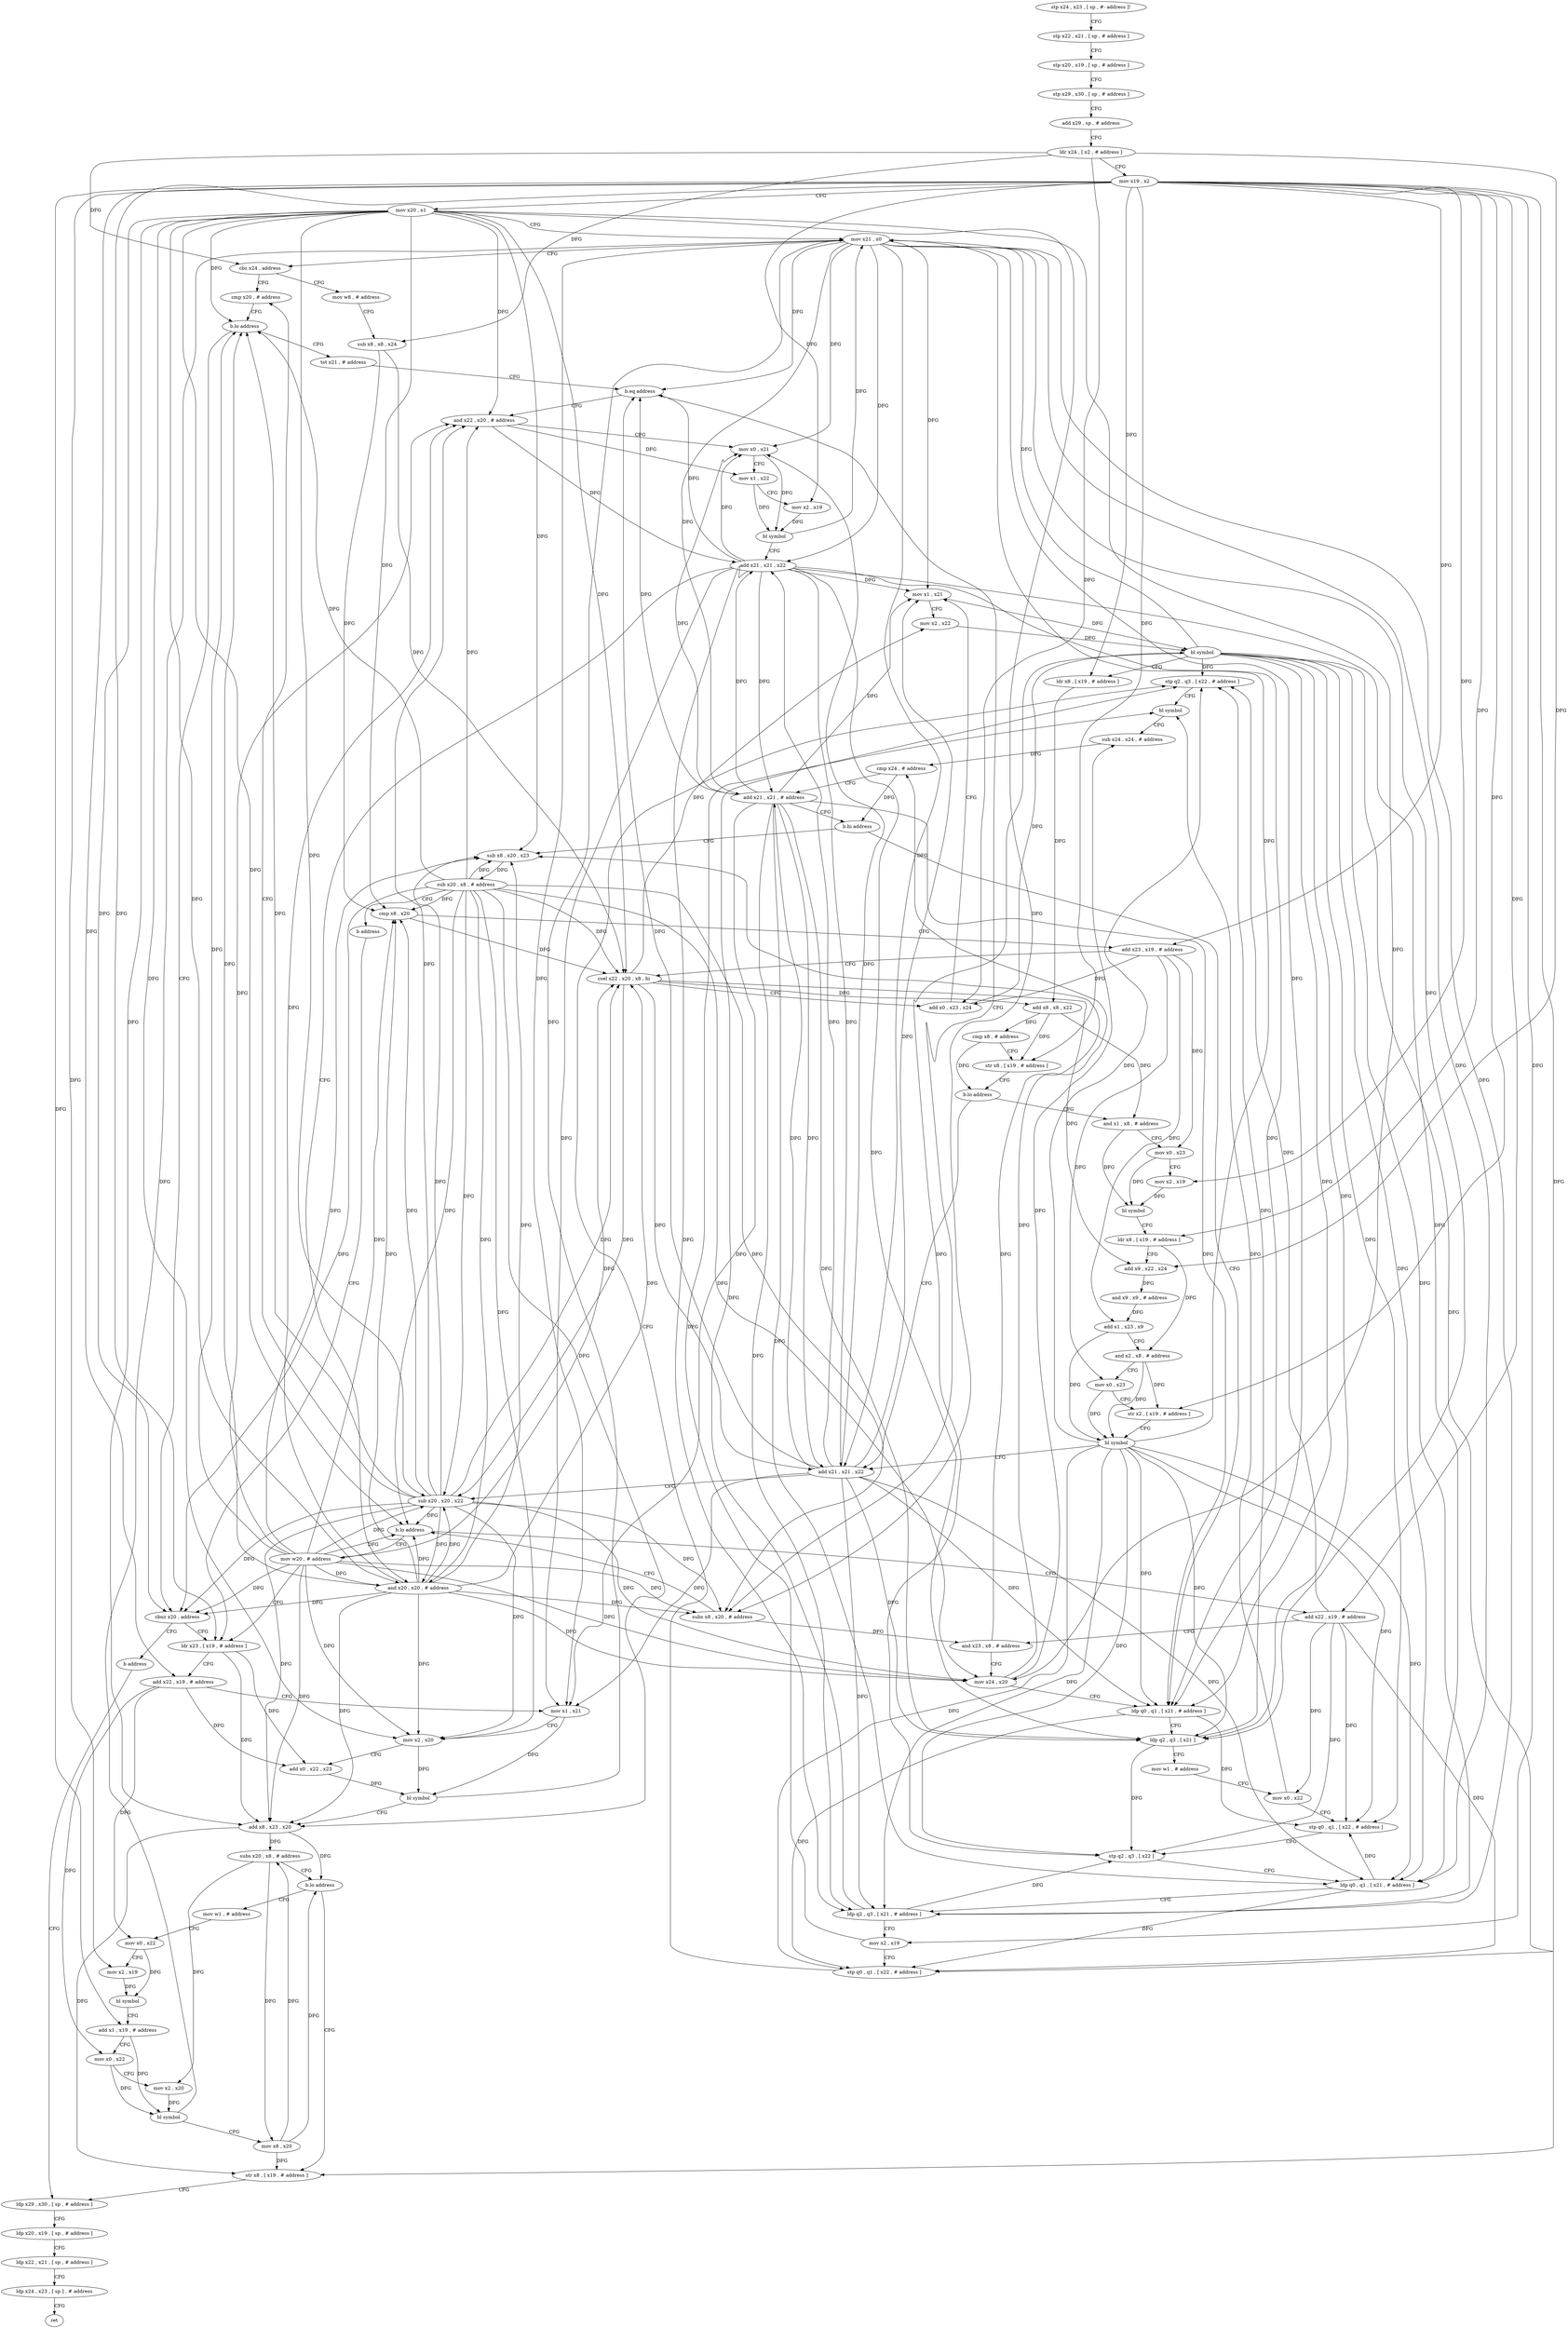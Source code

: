 digraph "func" {
"4243996" [label = "stp x24 , x23 , [ sp , #- address ]!" ]
"4244000" [label = "stp x22 , x21 , [ sp , # address ]" ]
"4244004" [label = "stp x20 , x19 , [ sp , # address ]" ]
"4244008" [label = "stp x29 , x30 , [ sp , # address ]" ]
"4244012" [label = "add x29 , sp , # address" ]
"4244016" [label = "ldr x24 , [ x2 , # address ]" ]
"4244020" [label = "mov x19 , x2" ]
"4244024" [label = "mov x20 , x1" ]
"4244028" [label = "mov x21 , x0" ]
"4244032" [label = "cbz x24 , address" ]
"4244148" [label = "cmp x20 , # address" ]
"4244036" [label = "mov w8 , # address" ]
"4244152" [label = "b.lo address" ]
"4244288" [label = "cbnz x20 , address" ]
"4244156" [label = "tst x21 , # address" ]
"4244040" [label = "sub x8 , x8 , x24" ]
"4244044" [label = "cmp x8 , x20" ]
"4244048" [label = "add x23 , x19 , # address" ]
"4244052" [label = "csel x22 , x20 , x8 , hi" ]
"4244056" [label = "add x0 , x23 , x24" ]
"4244060" [label = "mov x1 , x21" ]
"4244064" [label = "mov x2 , x22" ]
"4244068" [label = "bl symbol" ]
"4244072" [label = "ldr x8 , [ x19 , # address ]" ]
"4244076" [label = "add x8 , x8 , x22" ]
"4244080" [label = "cmp x8 , # address" ]
"4244084" [label = "str x8 , [ x19 , # address ]" ]
"4244088" [label = "b.lo address" ]
"4244140" [label = "add x21 , x21 , x22" ]
"4244092" [label = "and x1 , x8 , # address" ]
"4244300" [label = "ldr x23 , [ x19 , # address ]" ]
"4244292" [label = "b address" ]
"4244160" [label = "b.eq address" ]
"4244260" [label = "and x22 , x20 , # address" ]
"4244164" [label = "subs x8 , x20 , # address" ]
"4244144" [label = "sub x20 , x20 , x22" ]
"4244096" [label = "mov x0 , x23" ]
"4244100" [label = "mov x2 , x19" ]
"4244104" [label = "bl symbol" ]
"4244108" [label = "ldr x8 , [ x19 , # address ]" ]
"4244112" [label = "add x9 , x22 , x24" ]
"4244116" [label = "and x9 , x9 , # address" ]
"4244120" [label = "add x1 , x23 , x9" ]
"4244124" [label = "and x2 , x8 , # address" ]
"4244128" [label = "mov x0 , x23" ]
"4244132" [label = "str x2 , [ x19 , # address ]" ]
"4244136" [label = "bl symbol" ]
"4244304" [label = "add x22 , x19 , # address" ]
"4244308" [label = "mov x1 , x21" ]
"4244312" [label = "mov x2 , x20" ]
"4244316" [label = "add x0 , x22 , x23" ]
"4244320" [label = "bl symbol" ]
"4244324" [label = "add x8 , x23 , x20" ]
"4244328" [label = "subs x20 , x8 , # address" ]
"4244332" [label = "b.lo address" ]
"4244372" [label = "str x8 , [ x19 , # address ]" ]
"4244336" [label = "mov w1 , # address" ]
"4244376" [label = "ldp x29 , x30 , [ sp , # address ]" ]
"4244264" [label = "mov x0 , x21" ]
"4244268" [label = "mov x1 , x22" ]
"4244272" [label = "mov x2 , x19" ]
"4244276" [label = "bl symbol" ]
"4244280" [label = "add x21 , x21 , x22" ]
"4244284" [label = "and x20 , x20 , # address" ]
"4244168" [label = "b.lo address" ]
"4244296" [label = "mov w20 , # address" ]
"4244172" [label = "add x22 , x19 , # address" ]
"4244340" [label = "mov x0 , x22" ]
"4244344" [label = "mov x2 , x19" ]
"4244348" [label = "bl symbol" ]
"4244352" [label = "add x1 , x19 , # address" ]
"4244356" [label = "mov x0 , x22" ]
"4244360" [label = "mov x2 , x20" ]
"4244364" [label = "bl symbol" ]
"4244368" [label = "mov x8 , x20" ]
"4244380" [label = "ldp x20 , x19 , [ sp , # address ]" ]
"4244384" [label = "ldp x22 , x21 , [ sp , # address ]" ]
"4244388" [label = "ldp x24 , x23 , [ sp ] , # address" ]
"4244392" [label = "ret" ]
"4244176" [label = "and x23 , x8 , # address" ]
"4244180" [label = "mov x24 , x20" ]
"4244184" [label = "ldp q0 , q1 , [ x21 , # address ]" ]
"4244188" [label = "ldp q2 , q3 , [ x21 ]" ]
"4244192" [label = "mov w1 , # address" ]
"4244196" [label = "mov x0 , x22" ]
"4244200" [label = "stp q0 , q1 , [ x22 , # address ]" ]
"4244204" [label = "stp q2 , q3 , [ x22 ]" ]
"4244208" [label = "ldp q0 , q1 , [ x21 , # address ]" ]
"4244212" [label = "ldp q2 , q3 , [ x21 , # address ]" ]
"4244216" [label = "mov x2 , x19" ]
"4244220" [label = "stp q0 , q1 , [ x22 , # address ]" ]
"4244224" [label = "stp q2 , q3 , [ x22 , # address ]" ]
"4244228" [label = "bl symbol" ]
"4244232" [label = "sub x24 , x24 , # address" ]
"4244236" [label = "cmp x24 , # address" ]
"4244240" [label = "add x21 , x21 , # address" ]
"4244244" [label = "b.hi address" ]
"4244248" [label = "sub x8 , x20 , x23" ]
"4244252" [label = "sub x20 , x8 , # address" ]
"4244256" [label = "b address" ]
"4243996" -> "4244000" [ label = "CFG" ]
"4244000" -> "4244004" [ label = "CFG" ]
"4244004" -> "4244008" [ label = "CFG" ]
"4244008" -> "4244012" [ label = "CFG" ]
"4244012" -> "4244016" [ label = "CFG" ]
"4244016" -> "4244020" [ label = "CFG" ]
"4244016" -> "4244032" [ label = "DFG" ]
"4244016" -> "4244040" [ label = "DFG" ]
"4244016" -> "4244056" [ label = "DFG" ]
"4244016" -> "4244112" [ label = "DFG" ]
"4244020" -> "4244024" [ label = "CFG" ]
"4244020" -> "4244048" [ label = "DFG" ]
"4244020" -> "4244300" [ label = "DFG" ]
"4244020" -> "4244304" [ label = "DFG" ]
"4244020" -> "4244272" [ label = "DFG" ]
"4244020" -> "4244072" [ label = "DFG" ]
"4244020" -> "4244084" [ label = "DFG" ]
"4244020" -> "4244372" [ label = "DFG" ]
"4244020" -> "4244344" [ label = "DFG" ]
"4244020" -> "4244352" [ label = "DFG" ]
"4244020" -> "4244172" [ label = "DFG" ]
"4244020" -> "4244100" [ label = "DFG" ]
"4244020" -> "4244108" [ label = "DFG" ]
"4244020" -> "4244132" [ label = "DFG" ]
"4244020" -> "4244216" [ label = "DFG" ]
"4244024" -> "4244028" [ label = "CFG" ]
"4244024" -> "4244152" [ label = "DFG" ]
"4244024" -> "4244044" [ label = "DFG" ]
"4244024" -> "4244288" [ label = "DFG" ]
"4244024" -> "4244052" [ label = "DFG" ]
"4244024" -> "4244312" [ label = "DFG" ]
"4244024" -> "4244324" [ label = "DFG" ]
"4244024" -> "4244260" [ label = "DFG" ]
"4244024" -> "4244284" [ label = "DFG" ]
"4244024" -> "4244164" [ label = "DFG" ]
"4244024" -> "4244168" [ label = "DFG" ]
"4244024" -> "4244180" [ label = "DFG" ]
"4244024" -> "4244144" [ label = "DFG" ]
"4244024" -> "4244248" [ label = "DFG" ]
"4244028" -> "4244032" [ label = "CFG" ]
"4244028" -> "4244160" [ label = "DFG" ]
"4244028" -> "4244308" [ label = "DFG" ]
"4244028" -> "4244264" [ label = "DFG" ]
"4244028" -> "4244280" [ label = "DFG" ]
"4244028" -> "4244060" [ label = "DFG" ]
"4244028" -> "4244140" [ label = "DFG" ]
"4244028" -> "4244184" [ label = "DFG" ]
"4244028" -> "4244188" [ label = "DFG" ]
"4244028" -> "4244208" [ label = "DFG" ]
"4244028" -> "4244212" [ label = "DFG" ]
"4244028" -> "4244240" [ label = "DFG" ]
"4244032" -> "4244148" [ label = "CFG" ]
"4244032" -> "4244036" [ label = "CFG" ]
"4244148" -> "4244152" [ label = "CFG" ]
"4244036" -> "4244040" [ label = "CFG" ]
"4244152" -> "4244288" [ label = "CFG" ]
"4244152" -> "4244156" [ label = "CFG" ]
"4244288" -> "4244300" [ label = "CFG" ]
"4244288" -> "4244292" [ label = "CFG" ]
"4244156" -> "4244160" [ label = "CFG" ]
"4244040" -> "4244044" [ label = "DFG" ]
"4244040" -> "4244052" [ label = "DFG" ]
"4244044" -> "4244048" [ label = "CFG" ]
"4244044" -> "4244052" [ label = "DFG" ]
"4244048" -> "4244052" [ label = "CFG" ]
"4244048" -> "4244056" [ label = "DFG" ]
"4244048" -> "4244096" [ label = "DFG" ]
"4244048" -> "4244120" [ label = "DFG" ]
"4244048" -> "4244128" [ label = "DFG" ]
"4244052" -> "4244056" [ label = "CFG" ]
"4244052" -> "4244064" [ label = "DFG" ]
"4244052" -> "4244076" [ label = "DFG" ]
"4244052" -> "4244140" [ label = "DFG" ]
"4244052" -> "4244144" [ label = "DFG" ]
"4244052" -> "4244112" [ label = "DFG" ]
"4244056" -> "4244060" [ label = "CFG" ]
"4244056" -> "4244068" [ label = "DFG" ]
"4244060" -> "4244064" [ label = "CFG" ]
"4244060" -> "4244068" [ label = "DFG" ]
"4244064" -> "4244068" [ label = "DFG" ]
"4244068" -> "4244072" [ label = "CFG" ]
"4244068" -> "4244028" [ label = "DFG" ]
"4244068" -> "4244184" [ label = "DFG" ]
"4244068" -> "4244200" [ label = "DFG" ]
"4244068" -> "4244208" [ label = "DFG" ]
"4244068" -> "4244220" [ label = "DFG" ]
"4244068" -> "4244188" [ label = "DFG" ]
"4244068" -> "4244204" [ label = "DFG" ]
"4244068" -> "4244212" [ label = "DFG" ]
"4244068" -> "4244224" [ label = "DFG" ]
"4244072" -> "4244076" [ label = "DFG" ]
"4244076" -> "4244080" [ label = "DFG" ]
"4244076" -> "4244084" [ label = "DFG" ]
"4244076" -> "4244092" [ label = "DFG" ]
"4244080" -> "4244084" [ label = "CFG" ]
"4244080" -> "4244088" [ label = "DFG" ]
"4244084" -> "4244088" [ label = "CFG" ]
"4244088" -> "4244140" [ label = "CFG" ]
"4244088" -> "4244092" [ label = "CFG" ]
"4244140" -> "4244144" [ label = "CFG" ]
"4244140" -> "4244160" [ label = "DFG" ]
"4244140" -> "4244308" [ label = "DFG" ]
"4244140" -> "4244264" [ label = "DFG" ]
"4244140" -> "4244060" [ label = "DFG" ]
"4244140" -> "4244280" [ label = "DFG" ]
"4244140" -> "4244184" [ label = "DFG" ]
"4244140" -> "4244188" [ label = "DFG" ]
"4244140" -> "4244208" [ label = "DFG" ]
"4244140" -> "4244212" [ label = "DFG" ]
"4244140" -> "4244240" [ label = "DFG" ]
"4244092" -> "4244096" [ label = "CFG" ]
"4244092" -> "4244104" [ label = "DFG" ]
"4244300" -> "4244304" [ label = "CFG" ]
"4244300" -> "4244316" [ label = "DFG" ]
"4244300" -> "4244324" [ label = "DFG" ]
"4244292" -> "4244376" [ label = "CFG" ]
"4244160" -> "4244260" [ label = "CFG" ]
"4244160" -> "4244164" [ label = "CFG" ]
"4244260" -> "4244264" [ label = "CFG" ]
"4244260" -> "4244268" [ label = "DFG" ]
"4244260" -> "4244280" [ label = "DFG" ]
"4244164" -> "4244168" [ label = "CFG" ]
"4244164" -> "4244176" [ label = "DFG" ]
"4244144" -> "4244148" [ label = "CFG" ]
"4244144" -> "4244152" [ label = "DFG" ]
"4244144" -> "4244044" [ label = "DFG" ]
"4244144" -> "4244288" [ label = "DFG" ]
"4244144" -> "4244052" [ label = "DFG" ]
"4244144" -> "4244312" [ label = "DFG" ]
"4244144" -> "4244324" [ label = "DFG" ]
"4244144" -> "4244260" [ label = "DFG" ]
"4244144" -> "4244284" [ label = "DFG" ]
"4244144" -> "4244164" [ label = "DFG" ]
"4244144" -> "4244168" [ label = "DFG" ]
"4244144" -> "4244180" [ label = "DFG" ]
"4244144" -> "4244248" [ label = "DFG" ]
"4244096" -> "4244100" [ label = "CFG" ]
"4244096" -> "4244104" [ label = "DFG" ]
"4244100" -> "4244104" [ label = "DFG" ]
"4244104" -> "4244108" [ label = "CFG" ]
"4244108" -> "4244112" [ label = "CFG" ]
"4244108" -> "4244124" [ label = "DFG" ]
"4244112" -> "4244116" [ label = "DFG" ]
"4244116" -> "4244120" [ label = "DFG" ]
"4244120" -> "4244124" [ label = "CFG" ]
"4244120" -> "4244136" [ label = "DFG" ]
"4244124" -> "4244128" [ label = "CFG" ]
"4244124" -> "4244132" [ label = "DFG" ]
"4244124" -> "4244136" [ label = "DFG" ]
"4244128" -> "4244132" [ label = "CFG" ]
"4244128" -> "4244136" [ label = "DFG" ]
"4244132" -> "4244136" [ label = "CFG" ]
"4244136" -> "4244140" [ label = "CFG" ]
"4244136" -> "4244028" [ label = "DFG" ]
"4244136" -> "4244184" [ label = "DFG" ]
"4244136" -> "4244200" [ label = "DFG" ]
"4244136" -> "4244208" [ label = "DFG" ]
"4244136" -> "4244220" [ label = "DFG" ]
"4244136" -> "4244188" [ label = "DFG" ]
"4244136" -> "4244204" [ label = "DFG" ]
"4244136" -> "4244212" [ label = "DFG" ]
"4244136" -> "4244224" [ label = "DFG" ]
"4244304" -> "4244308" [ label = "CFG" ]
"4244304" -> "4244316" [ label = "DFG" ]
"4244304" -> "4244340" [ label = "DFG" ]
"4244304" -> "4244356" [ label = "DFG" ]
"4244308" -> "4244312" [ label = "CFG" ]
"4244308" -> "4244320" [ label = "DFG" ]
"4244312" -> "4244316" [ label = "CFG" ]
"4244312" -> "4244320" [ label = "DFG" ]
"4244316" -> "4244320" [ label = "DFG" ]
"4244320" -> "4244324" [ label = "CFG" ]
"4244320" -> "4244028" [ label = "DFG" ]
"4244324" -> "4244328" [ label = "DFG" ]
"4244324" -> "4244332" [ label = "DFG" ]
"4244324" -> "4244372" [ label = "DFG" ]
"4244328" -> "4244332" [ label = "CFG" ]
"4244328" -> "4244360" [ label = "DFG" ]
"4244328" -> "4244368" [ label = "DFG" ]
"4244332" -> "4244372" [ label = "CFG" ]
"4244332" -> "4244336" [ label = "CFG" ]
"4244372" -> "4244376" [ label = "CFG" ]
"4244336" -> "4244340" [ label = "CFG" ]
"4244376" -> "4244380" [ label = "CFG" ]
"4244264" -> "4244268" [ label = "CFG" ]
"4244264" -> "4244276" [ label = "DFG" ]
"4244268" -> "4244272" [ label = "CFG" ]
"4244268" -> "4244276" [ label = "DFG" ]
"4244272" -> "4244276" [ label = "DFG" ]
"4244276" -> "4244280" [ label = "CFG" ]
"4244276" -> "4244028" [ label = "DFG" ]
"4244280" -> "4244284" [ label = "CFG" ]
"4244280" -> "4244160" [ label = "DFG" ]
"4244280" -> "4244308" [ label = "DFG" ]
"4244280" -> "4244264" [ label = "DFG" ]
"4244280" -> "4244060" [ label = "DFG" ]
"4244280" -> "4244140" [ label = "DFG" ]
"4244280" -> "4244184" [ label = "DFG" ]
"4244280" -> "4244188" [ label = "DFG" ]
"4244280" -> "4244208" [ label = "DFG" ]
"4244280" -> "4244212" [ label = "DFG" ]
"4244280" -> "4244240" [ label = "DFG" ]
"4244284" -> "4244288" [ label = "DFG" ]
"4244284" -> "4244152" [ label = "DFG" ]
"4244284" -> "4244044" [ label = "DFG" ]
"4244284" -> "4244052" [ label = "DFG" ]
"4244284" -> "4244312" [ label = "DFG" ]
"4244284" -> "4244324" [ label = "DFG" ]
"4244284" -> "4244260" [ label = "DFG" ]
"4244284" -> "4244164" [ label = "DFG" ]
"4244284" -> "4244168" [ label = "DFG" ]
"4244284" -> "4244180" [ label = "DFG" ]
"4244284" -> "4244144" [ label = "DFG" ]
"4244284" -> "4244248" [ label = "DFG" ]
"4244168" -> "4244296" [ label = "CFG" ]
"4244168" -> "4244172" [ label = "CFG" ]
"4244296" -> "4244300" [ label = "CFG" ]
"4244296" -> "4244152" [ label = "DFG" ]
"4244296" -> "4244044" [ label = "DFG" ]
"4244296" -> "4244288" [ label = "DFG" ]
"4244296" -> "4244052" [ label = "DFG" ]
"4244296" -> "4244312" [ label = "DFG" ]
"4244296" -> "4244324" [ label = "DFG" ]
"4244296" -> "4244260" [ label = "DFG" ]
"4244296" -> "4244284" [ label = "DFG" ]
"4244296" -> "4244164" [ label = "DFG" ]
"4244296" -> "4244168" [ label = "DFG" ]
"4244296" -> "4244180" [ label = "DFG" ]
"4244296" -> "4244144" [ label = "DFG" ]
"4244296" -> "4244248" [ label = "DFG" ]
"4244172" -> "4244176" [ label = "CFG" ]
"4244172" -> "4244196" [ label = "DFG" ]
"4244172" -> "4244200" [ label = "DFG" ]
"4244172" -> "4244204" [ label = "DFG" ]
"4244172" -> "4244220" [ label = "DFG" ]
"4244172" -> "4244224" [ label = "DFG" ]
"4244340" -> "4244344" [ label = "CFG" ]
"4244340" -> "4244348" [ label = "DFG" ]
"4244344" -> "4244348" [ label = "DFG" ]
"4244348" -> "4244352" [ label = "CFG" ]
"4244352" -> "4244356" [ label = "CFG" ]
"4244352" -> "4244364" [ label = "DFG" ]
"4244356" -> "4244360" [ label = "CFG" ]
"4244356" -> "4244364" [ label = "DFG" ]
"4244360" -> "4244364" [ label = "DFG" ]
"4244364" -> "4244368" [ label = "CFG" ]
"4244364" -> "4244028" [ label = "DFG" ]
"4244368" -> "4244372" [ label = "DFG" ]
"4244368" -> "4244328" [ label = "DFG" ]
"4244368" -> "4244332" [ label = "DFG" ]
"4244380" -> "4244384" [ label = "CFG" ]
"4244384" -> "4244388" [ label = "CFG" ]
"4244388" -> "4244392" [ label = "CFG" ]
"4244176" -> "4244180" [ label = "CFG" ]
"4244176" -> "4244248" [ label = "DFG" ]
"4244180" -> "4244184" [ label = "CFG" ]
"4244180" -> "4244232" [ label = "DFG" ]
"4244180" -> "4244236" [ label = "DFG" ]
"4244184" -> "4244188" [ label = "CFG" ]
"4244184" -> "4244200" [ label = "DFG" ]
"4244184" -> "4244220" [ label = "DFG" ]
"4244188" -> "4244192" [ label = "CFG" ]
"4244188" -> "4244204" [ label = "DFG" ]
"4244188" -> "4244224" [ label = "DFG" ]
"4244192" -> "4244196" [ label = "CFG" ]
"4244196" -> "4244200" [ label = "CFG" ]
"4244196" -> "4244228" [ label = "DFG" ]
"4244200" -> "4244204" [ label = "CFG" ]
"4244204" -> "4244208" [ label = "CFG" ]
"4244208" -> "4244212" [ label = "CFG" ]
"4244208" -> "4244200" [ label = "DFG" ]
"4244208" -> "4244220" [ label = "DFG" ]
"4244212" -> "4244216" [ label = "CFG" ]
"4244212" -> "4244204" [ label = "DFG" ]
"4244212" -> "4244224" [ label = "DFG" ]
"4244216" -> "4244220" [ label = "CFG" ]
"4244216" -> "4244228" [ label = "DFG" ]
"4244220" -> "4244224" [ label = "CFG" ]
"4244224" -> "4244228" [ label = "CFG" ]
"4244228" -> "4244232" [ label = "CFG" ]
"4244232" -> "4244236" [ label = "DFG" ]
"4244236" -> "4244240" [ label = "CFG" ]
"4244236" -> "4244244" [ label = "DFG" ]
"4244240" -> "4244244" [ label = "CFG" ]
"4244240" -> "4244160" [ label = "DFG" ]
"4244240" -> "4244308" [ label = "DFG" ]
"4244240" -> "4244264" [ label = "DFG" ]
"4244240" -> "4244060" [ label = "DFG" ]
"4244240" -> "4244184" [ label = "DFG" ]
"4244240" -> "4244188" [ label = "DFG" ]
"4244240" -> "4244208" [ label = "DFG" ]
"4244240" -> "4244212" [ label = "DFG" ]
"4244240" -> "4244280" [ label = "DFG" ]
"4244240" -> "4244140" [ label = "DFG" ]
"4244244" -> "4244184" [ label = "CFG" ]
"4244244" -> "4244248" [ label = "CFG" ]
"4244248" -> "4244252" [ label = "DFG" ]
"4244252" -> "4244256" [ label = "CFG" ]
"4244252" -> "4244152" [ label = "DFG" ]
"4244252" -> "4244044" [ label = "DFG" ]
"4244252" -> "4244288" [ label = "DFG" ]
"4244252" -> "4244052" [ label = "DFG" ]
"4244252" -> "4244312" [ label = "DFG" ]
"4244252" -> "4244324" [ label = "DFG" ]
"4244252" -> "4244260" [ label = "DFG" ]
"4244252" -> "4244284" [ label = "DFG" ]
"4244252" -> "4244164" [ label = "DFG" ]
"4244252" -> "4244168" [ label = "DFG" ]
"4244252" -> "4244180" [ label = "DFG" ]
"4244252" -> "4244144" [ label = "DFG" ]
"4244252" -> "4244248" [ label = "DFG" ]
"4244256" -> "4244300" [ label = "CFG" ]
}
